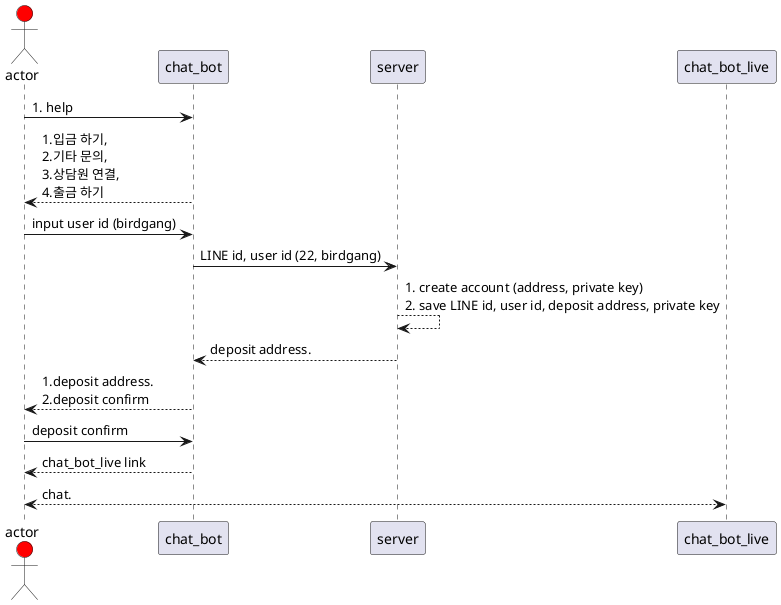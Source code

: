 @startuml

actor actor #red
participant chat_bot
participant server
participant chat_bot_live

actor -> chat_bot : 1. help
chat_bot --> actor : 1.입금 하기, \n2.기타 문의, \n3.상담원 연결, \n4.출금 하기
actor -> chat_bot : input user id (birdgang)
chat_bot -> server : LINE id, user id (22, birdgang)
server --> server : 1. create account (address, private key) \n2. save LINE id, user id, deposit address, private key
server --> chat_bot : deposit address.
chat_bot --> actor : 1.deposit address. \n2.deposit confirm

actor -> chat_bot: deposit confirm
chat_bot --> actor: chat_bot_live link
actor <--> chat_bot_live: chat.

@enduml
